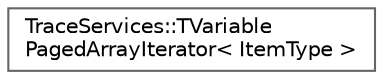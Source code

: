 digraph "Graphical Class Hierarchy"
{
 // INTERACTIVE_SVG=YES
 // LATEX_PDF_SIZE
  bgcolor="transparent";
  edge [fontname=Helvetica,fontsize=10,labelfontname=Helvetica,labelfontsize=10];
  node [fontname=Helvetica,fontsize=10,shape=box,height=0.2,width=0.4];
  rankdir="LR";
  Node0 [id="Node000000",label="TraceServices::TVariable\lPagedArrayIterator\< ItemType \>",height=0.2,width=0.4,color="grey40", fillcolor="white", style="filled",URL="$de/d77/classTraceServices_1_1TVariablePagedArrayIterator.html",tooltip=" "];
}
